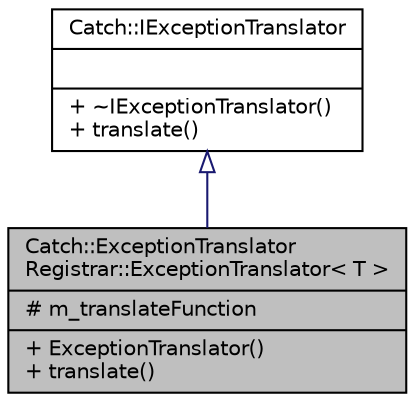 digraph "Catch::ExceptionTranslatorRegistrar::ExceptionTranslator&lt; T &gt;"
{
  edge [fontname="Helvetica",fontsize="10",labelfontname="Helvetica",labelfontsize="10"];
  node [fontname="Helvetica",fontsize="10",shape=record];
  Node1 [label="{Catch::ExceptionTranslator\lRegistrar::ExceptionTranslator\< T \>\n|# m_translateFunction\l|+ ExceptionTranslator()\l+ translate()\l}",height=0.2,width=0.4,color="black", fillcolor="grey75", style="filled", fontcolor="black"];
  Node2 -> Node1 [dir="back",color="midnightblue",fontsize="10",style="solid",arrowtail="onormal",fontname="Helvetica"];
  Node2 [label="{Catch::IExceptionTranslator\n||+ ~IExceptionTranslator()\l+ translate()\l}",height=0.2,width=0.4,color="black", fillcolor="white", style="filled",URL="$structCatch_1_1IExceptionTranslator.html"];
}
